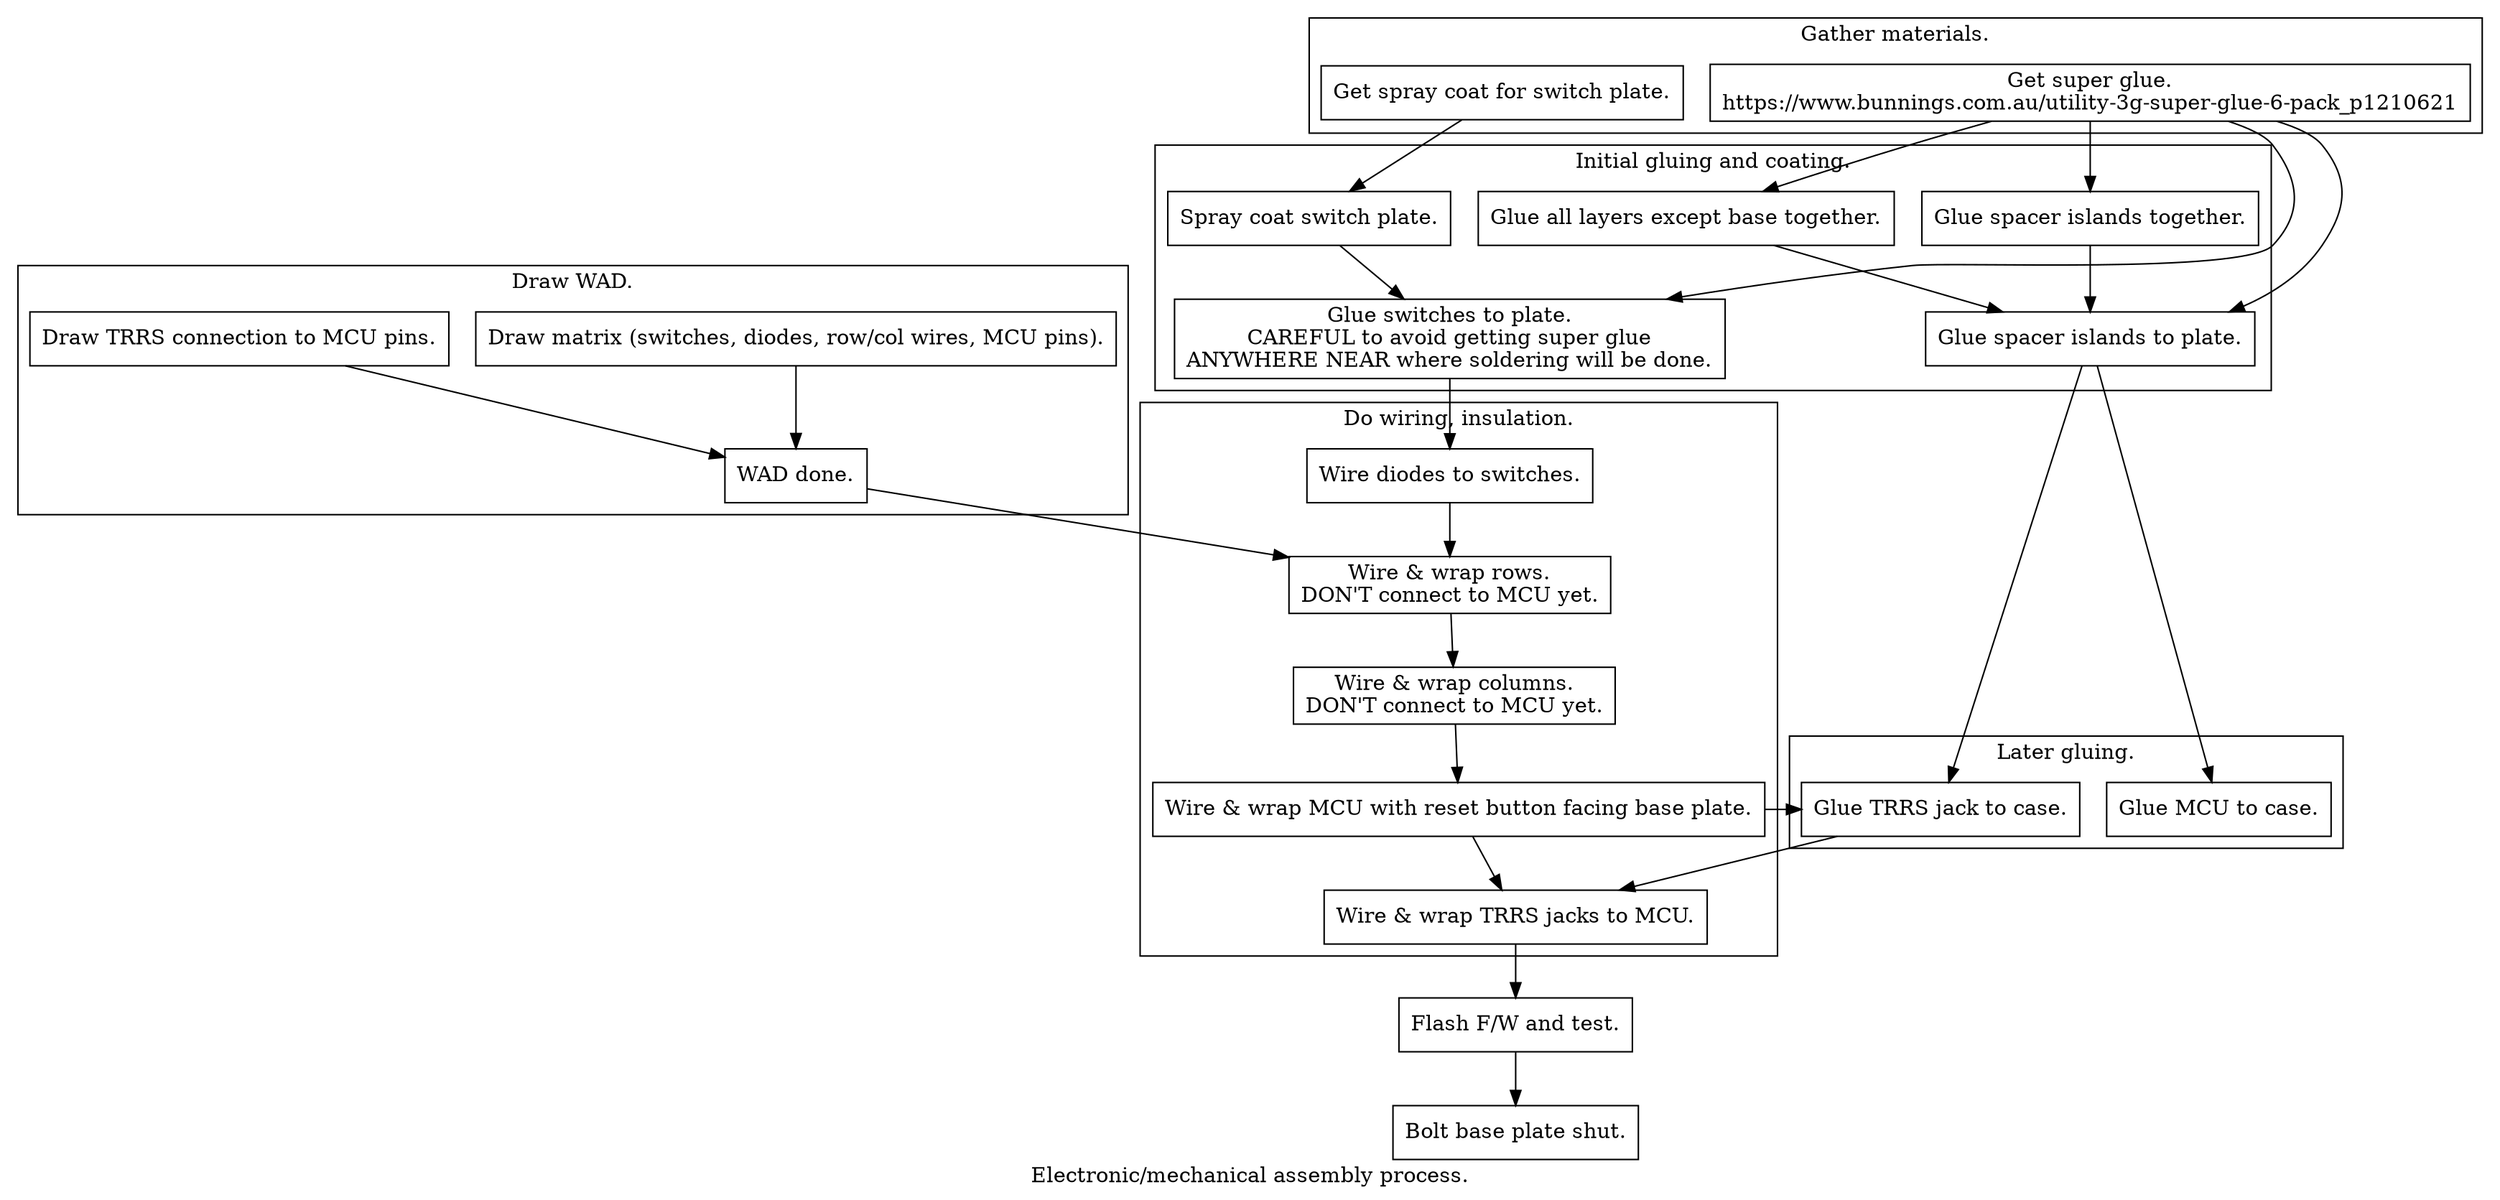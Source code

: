 digraph
{
    node [shape="box"]
    label="Electronic/mechanical assembly process."
    
    subgraph cluster_WAD
    {
        label="Draw WAD."
        matrix [label="Draw matrix (switches, diodes, row/col wires, MCU pins)."]
        jacks [label="Draw TRRS connection to MCU pins."]
        WAD_done [label="WAD done."]
        matrix->WAD_done
        jacks->WAD_done
    }
    
    subgraph cluster_gather_materials
    {
        label="Gather materials."
        glue [label="Get super glue.\nhttps://www.bunnings.com.au/utility-3g-super-glue-6-pack_p1210621"]
        spray [label="Get spray coat for switch plate."]
    }
    
    glue->layers
    glue->spacer_islands
    glue->connect_islands_plate
    glue->insert_switches
    spray->coat
    WAD_done->wireRows
    
    subgraph cluster_init_gluing
    {
        label="Initial gluing and coating."
        coat [label="Spray coat switch plate."]
        layers [label="Glue all layers except base together."]
        spacer_islands [label="Glue spacer islands together."]
        connect_islands_plate [label="Glue spacer islands to plate."]
        insert_switches [label="Glue switches to plate.\nCAREFUL to avoid getting super glue\nANYWHERE NEAR where soldering will be done."]
        coat->insert_switches
        layers->connect_islands_plate
        spacer_islands->connect_islands_plate
    }
    
    
    subgraph cluster_wiring
    {
        label="Do wiring, insulation."
        diodes [label="Wire diodes to switches."]
        wireRows [label="Wire & wrap rows.\nDON'T connect to MCU yet."]
        wireColumns [label="Wire & wrap columns.\nDON'T connect to MCU yet."]
        wireMCU [label="Wire & wrap MCU with reset button facing base plate."]
        wireTRRS [label="Wire & wrap TRRS jacks to MCU."]
        diodes->wireRows->wireColumns->wireMCU
    }
    wireMCU->glueJacks->wireTRRS
    connect_islands_plate->glueMCU
    connect_islands_plate->glueJacks
    insert_switches->diodes
    wireMCU->wireTRRS
    
    subgraph cluster_init_gluing2
    {
        label="Later gluing."
        glueMCU [label="Glue MCU to case."]
        glueJacks [label="Glue TRRS jack to case."]
    }
    
    done [label="Flash F/W and test."]
    wireTRRS->done
    boltUp [label="Bolt base plate shut."]
    done->boltUp
}

